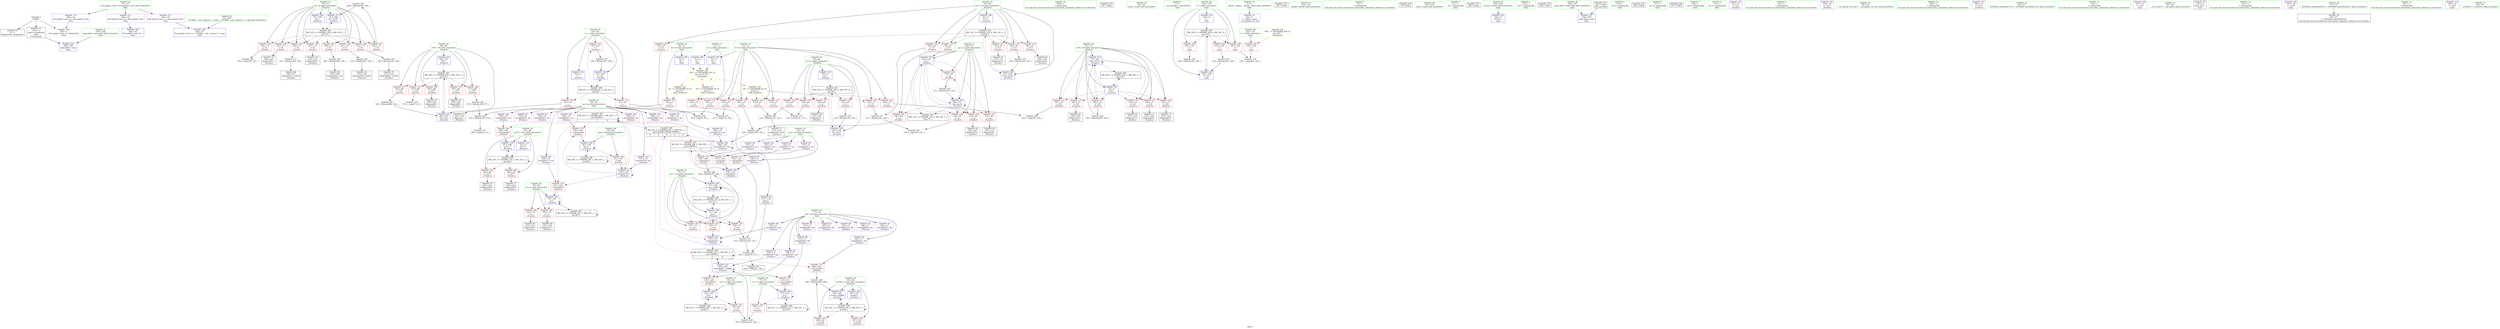 digraph "SVFG" {
	label="SVFG";

	Node0x5580ade95f30 [shape=record,color=grey,label="{NodeID: 0\nNullPtr}"];
	Node0x5580ade95f30 -> Node0x5580adebba70[style=solid];
	Node0x5580ade95f30 -> Node0x5580adebbb70[style=solid];
	Node0x5580ade95f30 -> Node0x5580adec3d60[style=solid];
	Node0x5580adeca7a0 [shape=record,color=grey,label="{NodeID: 263\n266 = Binary(265, 109, )\n}"];
	Node0x5580adeca7a0 -> Node0x5580adec6050[style=solid];
	Node0x5580adec3450 [shape=record,color=red,label="{NodeID: 180\n298\<--297\n\<--arrayidx90\n_Z5solvev\n}"];
	Node0x5580adec3450 -> Node0x5580adec6460[style=solid];
	Node0x5580adeba880 [shape=record,color=purple,label="{NodeID: 97\n216\<--19\narrayidx48\<--np\n_Z5solvev\n}"];
	Node0x5580adeb8a90 [shape=record,color=green,label="{NodeID: 14\n304\<--1\n\<--dummyObj\nCan only get source location for instruction, argument, global var or function.}"];
	Node0x5580adecbca0 [shape=record,color=grey,label="{NodeID: 277\n280 = cmp(279, 9, )\n}"];
	Node0x5580adebe100 [shape=record,color=blue,label="{NodeID: 194\n126\<--121\narrayidx9\<--\n_Z5solvev\n}"];
	Node0x5580adebe100 -> Node0x5580aded8bb0[style=dashed];
	Node0x5580adebb3e0 [shape=record,color=purple,label="{NodeID: 111\n362\<--33\nllvm.global_ctors_0\<--llvm.global_ctors\nGlob }"];
	Node0x5580adebb3e0 -> Node0x5580adec3b60[style=solid];
	Node0x5580adeb96e0 [shape=record,color=green,label="{NodeID: 28\n63\<--64\ni\<--i_field_insensitive\n_Z5solvev\n}"];
	Node0x5580adeb96e0 -> Node0x5580adec0600[style=solid];
	Node0x5580adeb96e0 -> Node0x5580adec06d0[style=solid];
	Node0x5580adeb96e0 -> Node0x5580adec07a0[style=solid];
	Node0x5580adeb96e0 -> Node0x5580adec3e60[style=solid];
	Node0x5580adeb96e0 -> Node0x5580adebdf60[style=solid];
	Node0x5580adef47a0 [shape=record,color=black,label="{NodeID: 374\n92 = PHI()\n}"];
	Node0x5580aded81b0 [shape=record,color=black,label="{NodeID: 291\nMR_40V_4 = PHI(MR_40V_5, MR_40V_2, )\npts\{200000 \}\n|{|<s5>8}}"];
	Node0x5580aded81b0 -> Node0x5580adec3110[style=dashed];
	Node0x5580aded81b0 -> Node0x5580adec32b0[style=dashed];
	Node0x5580aded81b0 -> Node0x5580adec3450[style=dashed];
	Node0x5580aded81b0 -> Node0x5580adebeed0[style=dashed];
	Node0x5580aded81b0 -> Node0x5580aded81b0[style=dashed];
	Node0x5580aded81b0:s5 -> Node0x5580aded9ab0[style=dashed,color=blue];
	Node0x5580adebec60 [shape=record,color=blue,label="{NodeID: 208\n81\<--230\nv2\<--\n_Z5solvev\n}"];
	Node0x5580adebec60 -> Node0x5580adec24e0[style=dashed];
	Node0x5580adebec60 -> Node0x5580adebec60[style=dashed];
	Node0x5580adebec60 -> Node0x5580aded72b0[style=dashed];
	Node0x5580adec07a0 [shape=record,color=red,label="{NodeID: 125\n107\<--63\n\<--i\n_Z5solvev\n}"];
	Node0x5580adec07a0 -> Node0x5580adec9ea0[style=solid];
	Node0x5580adeba240 [shape=record,color=green,label="{NodeID: 42\n93\<--94\nscanf\<--scanf_field_insensitive\n}"];
	Node0x5580adedcc10 [shape=record,color=black,label="{NodeID: 305\nMR_14V_2 = PHI(MR_14V_4, MR_14V_1, )\npts\{70 \}\n}"];
	Node0x5580adedcc10 -> Node0x5580adebe370[style=dashed];
	Node0x5580adec67a0 [shape=record,color=blue,label="{NodeID: 222\n328\<--323\nargv.addr\<--argv\nmain\n}"];
	Node0x5580adec1300 [shape=record,color=red,label="{NodeID: 139\n170\<--69\n\<--cp\n_Z5solvev\n}"];
	Node0x5580adec1300 -> Node0x5580adebfc20[style=solid];
	Node0x5580adebbee0 [shape=record,color=black,label="{NodeID: 56\n119\<--118\nidxprom6\<--\n_Z5solvev\n}"];
	Node0x5580adec1e60 [shape=record,color=red,label="{NodeID: 153\n205\<--75\n\<--i39\n_Z5solvev\n}"];
	Node0x5580adec1e60 -> Node0x5580adebc490[style=solid];
	Node0x5580adebca40 [shape=record,color=black,label="{NodeID: 70\n237\<--236\nidxprom60\<--sub59\n_Z5solvev\n}"];
	Node0x5580adec29c0 [shape=record,color=red,label="{NodeID: 167\n273\<--89\n\<--i78\n_Z5solvev\n}"];
	Node0x5580adec29c0 -> Node0x5580adecb820[style=solid];
	Node0x5580adebd5a0 [shape=record,color=purple,label="{NodeID: 84\n165\<--15\narrayidx24\<--val\n_Z5solvev\n}"];
	Node0x5580adebd5a0 -> Node0x5580adec2f70[style=solid];
	Node0x5580ade96450 [shape=record,color=green,label="{NodeID: 1\n7\<--1\n__dso_handle\<--dummyObj\nGlob }"];
	Node0x5580adeca920 [shape=record,color=grey,label="{NodeID: 264\n261 = Binary(260, 109, )\n}"];
	Node0x5580adeca920 -> Node0x5580adec5f80[style=solid];
	Node0x5580adec3520 [shape=record,color=red,label="{NodeID: 181\n342\<--330\n\<--t\nmain\n}"];
	Node0x5580adec3520 -> Node0x5580adecbb20[style=solid];
	Node0x5580adeba950 [shape=record,color=purple,label="{NodeID: 98\n220\<--19\narrayidx51\<--np\n_Z5solvev\n}"];
	Node0x5580adeba950 -> Node0x5580adec3110[style=solid];
	Node0x5580adeb8b20 [shape=record,color=green,label="{NodeID: 15\n4\<--6\n_ZStL8__ioinit\<--_ZStL8__ioinit_field_insensitive\nGlob }"];
	Node0x5580adeb8b20 -> Node0x5580adebd190[style=solid];
	Node0x5580adecbe20 [shape=record,color=grey,label="{NodeID: 278\n99 = cmp(97, 98, )\n}"];
	Node0x5580adebe1d0 [shape=record,color=blue,label="{NodeID: 195\n65\<--130\ni2\<--inc11\n_Z5solvev\n}"];
	Node0x5580adebe1d0 -> Node0x5580aded86b0[style=dashed];
	Node0x5580adebb4e0 [shape=record,color=purple,label="{NodeID: 112\n363\<--33\nllvm.global_ctors_1\<--llvm.global_ctors\nGlob }"];
	Node0x5580adebb4e0 -> Node0x5580adec3c60[style=solid];
	Node0x5580adeb97b0 [shape=record,color=green,label="{NodeID: 29\n65\<--66\ni2\<--i2_field_insensitive\n_Z5solvev\n}"];
	Node0x5580adeb97b0 -> Node0x5580adec0870[style=solid];
	Node0x5580adeb97b0 -> Node0x5580adec0940[style=solid];
	Node0x5580adeb97b0 -> Node0x5580adec0a10[style=solid];
	Node0x5580adeb97b0 -> Node0x5580adec0ae0[style=solid];
	Node0x5580adeb97b0 -> Node0x5580adebe030[style=solid];
	Node0x5580adeb97b0 -> Node0x5580adebe1d0[style=solid];
	Node0x5580adef48a0 [shape=record,color=black,label="{NodeID: 375\n105 = PHI()\n}"];
	Node0x5580aded86b0 [shape=record,color=black,label="{NodeID: 292\nMR_10V_3 = PHI(MR_10V_4, MR_10V_2, )\npts\{66 \}\n}"];
	Node0x5580aded86b0 -> Node0x5580adec0870[style=dashed];
	Node0x5580aded86b0 -> Node0x5580adec0940[style=dashed];
	Node0x5580aded86b0 -> Node0x5580adec0a10[style=dashed];
	Node0x5580aded86b0 -> Node0x5580adec0ae0[style=dashed];
	Node0x5580aded86b0 -> Node0x5580adebe1d0[style=dashed];
	Node0x5580adebed30 [shape=record,color=blue,label="{NodeID: 209\n83\<--239\nkon\<--\n_Z5solvev\n}"];
	Node0x5580adebed30 -> Node0x5580adec25b0[style=dashed];
	Node0x5580adebed30 -> Node0x5580adebed30[style=dashed];
	Node0x5580adebed30 -> Node0x5580aded77b0[style=dashed];
	Node0x5580adec0870 [shape=record,color=red,label="{NodeID: 126\n114\<--65\n\<--i2\n_Z5solvev\n}"];
	Node0x5580adec0870 -> Node0x5580adecbfa0[style=solid];
	Node0x5580adeba340 [shape=record,color=green,label="{NodeID: 43\n310\<--311\nprintf\<--printf_field_insensitive\n}"];
	Node0x5580adedd110 [shape=record,color=black,label="{NodeID: 306\nMR_16V_2 = PHI(MR_16V_4, MR_16V_1, )\npts\{72 \}\n}"];
	Node0x5580adedd110 -> Node0x5580adebe440[style=dashed];
	Node0x5580adec6870 [shape=record,color=blue,label="{NodeID: 223\n332\<--9\ni\<--\nmain\n}"];
	Node0x5580adec6870 -> Node0x5580adeda010[style=dashed];
	Node0x5580adec13d0 [shape=record,color=red,label="{NodeID: 140\n180\<--69\n\<--cp\n_Z5solvev\n}"];
	Node0x5580adec13d0 -> Node0x5580adeca320[style=solid];
	Node0x5580adebbfb0 [shape=record,color=black,label="{NodeID: 57\n125\<--124\nidxprom8\<--add\n_Z5solvev\n}"];
	Node0x5580adec1f30 [shape=record,color=red,label="{NodeID: 154\n214\<--75\n\<--i39\n_Z5solvev\n}"];
	Node0x5580adec1f30 -> Node0x5580adebc630[style=solid];
	Node0x5580adebcb10 [shape=record,color=black,label="{NodeID: 71\n245\<--244\nidxprom63\<--\n_Z5solvev\n}"];
	Node0x5580adebf500 [shape=record,color=black,label="{NodeID: 251\n160 = PHI(161, 158, )\n}"];
	Node0x5580adec2a90 [shape=record,color=red,label="{NodeID: 168\n277\<--89\n\<--i78\n_Z5solvev\n}"];
	Node0x5580adec2a90 -> Node0x5580adeca1a0[style=solid];
	Node0x5580adebd670 [shape=record,color=purple,label="{NodeID: 85\n177\<--17\narrayidx28\<--dp\n_Z5solvev\n}"];
	Node0x5580ade964e0 [shape=record,color=green,label="{NodeID: 2\n9\<--1\n\<--dummyObj\nCan only get source location for instruction, argument, global var or function.}"];
	Node0x5580adecaaa0 [shape=record,color=grey,label="{NodeID: 265\n209 = Binary(208, 109, )\n}"];
	Node0x5580adecaaa0 -> Node0x5580adebc560[style=solid];
	Node0x5580adec35f0 [shape=record,color=red,label="{NodeID: 182\n341\<--332\n\<--i\nmain\n}"];
	Node0x5580adec35f0 -> Node0x5580adecbb20[style=solid];
	Node0x5580adebaa20 [shape=record,color=purple,label="{NodeID: 99\n234\<--19\narrayidx58\<--np\n_Z5solvev\n}"];
	Node0x5580adeb8bb0 [shape=record,color=green,label="{NodeID: 16\n8\<--10\nR\<--R_field_insensitive\nGlob }"];
	Node0x5580adeb8bb0 -> Node0x5580adebb6e0[style=solid];
	Node0x5580adeb8bb0 -> Node0x5580adec3860[style=solid];
	Node0x5580adecbfa0 [shape=record,color=grey,label="{NodeID: 279\n116 = cmp(114, 115, )\n}"];
	Node0x5580adebe2a0 [shape=record,color=blue,label="{NodeID: 196\n67\<--9\ni13\<--\n_Z5solvev\n}"];
	Node0x5580adebe2a0 -> Node0x5580adedc710[style=dashed];
	Node0x5580adebb5e0 [shape=record,color=purple,label="{NodeID: 113\n364\<--33\nllvm.global_ctors_2\<--llvm.global_ctors\nGlob }"];
	Node0x5580adebb5e0 -> Node0x5580adec3d60[style=solid];
	Node0x5580adeb9880 [shape=record,color=green,label="{NodeID: 30\n67\<--68\ni13\<--i13_field_insensitive\n_Z5solvev\n}"];
	Node0x5580adeb9880 -> Node0x5580adec0bb0[style=solid];
	Node0x5580adeb9880 -> Node0x5580adec0c80[style=solid];
	Node0x5580adeb9880 -> Node0x5580adec0d50[style=solid];
	Node0x5580adeb9880 -> Node0x5580adec0e20[style=solid];
	Node0x5580adeb9880 -> Node0x5580adec0ef0[style=solid];
	Node0x5580adeb9880 -> Node0x5580adec0fc0[style=solid];
	Node0x5580adeb9880 -> Node0x5580adebe2a0[style=solid];
	Node0x5580adeb9880 -> Node0x5580adebe850[style=solid];
	Node0x5580adef49a0 [shape=record,color=black,label="{NodeID: 376\n45 = PHI()\n}"];
	Node0x5580aded8bb0 [shape=record,color=black,label="{NodeID: 293\nMR_36V_2 = PHI(MR_36V_3, MR_36V_1, )\npts\{160000 \}\n|{|<s4>8}}"];
	Node0x5580aded8bb0 -> Node0x5580adec2dd0[style=dashed];
	Node0x5580aded8bb0 -> Node0x5580adec2ea0[style=dashed];
	Node0x5580aded8bb0 -> Node0x5580adec2f70[style=dashed];
	Node0x5580aded8bb0 -> Node0x5580adebe100[style=dashed];
	Node0x5580aded8bb0:s4 -> Node0x5580aded9ab0[style=dashed,color=blue];
	Node0x5580adebee00 [shape=record,color=blue,label="{NodeID: 210\n249\<--243\narrayidx66\<--add62\n_Z5solvev\n}"];
	Node0x5580adebee00 -> Node0x5580adec3040[style=dashed];
	Node0x5580adebee00 -> Node0x5580adec31e0[style=dashed];
	Node0x5580adebee00 -> Node0x5580adebee00[style=dashed];
	Node0x5580adebee00 -> Node0x5580aded7cb0[style=dashed];
	Node0x5580adec0940 [shape=record,color=red,label="{NodeID: 127\n118\<--65\n\<--i2\n_Z5solvev\n}"];
	Node0x5580adec0940 -> Node0x5580adebbee0[style=solid];
	Node0x5580adeba440 [shape=record,color=green,label="{NodeID: 44\n319\<--320\nmain\<--main_field_insensitive\n}"];
	Node0x5580adec6940 [shape=record,color=blue,label="{NodeID: 224\n332\<--354\ni\<--inc\nmain\n}"];
	Node0x5580adec6940 -> Node0x5580adeda010[style=dashed];
	Node0x5580adec14a0 [shape=record,color=red,label="{NodeID: 141\n150\<--71\n\<--cur\n_Z5solvev\n}"];
	Node0x5580adec14a0 -> Node0x5580adecb3a0[style=solid];
	Node0x5580adebc080 [shape=record,color=black,label="{NodeID: 58\n152\<--151\nidxprom19\<--\n_Z5solvev\n}"];
	Node0x5580adec2000 [shape=record,color=red,label="{NodeID: 155\n244\<--75\n\<--i39\n_Z5solvev\n}"];
	Node0x5580adec2000 -> Node0x5580adebcb10[style=solid];
	Node0x5580adebcbe0 [shape=record,color=black,label="{NodeID: 72\n248\<--247\nidxprom65\<--\n_Z5solvev\n}"];
	Node0x5580adebfaa0 [shape=record,color=grey,label="{NodeID: 252\n354 = Binary(353, 109, )\n}"];
	Node0x5580adebfaa0 -> Node0x5580adec6940[style=solid];
	Node0x5580adec2b60 [shape=record,color=red,label="{NodeID: 169\n285\<--89\n\<--i78\n_Z5solvev\n}"];
	Node0x5580adec2b60 -> Node0x5580adebcf20[style=solid];
	Node0x5580adebd740 [shape=record,color=purple,label="{NodeID: 86\n178\<--17\narrayidx29\<--dp\n_Z5solvev\n}"];
	Node0x5580adebd740 -> Node0x5580adebe6b0[style=solid];
	Node0x5580ade9a6b0 [shape=record,color=green,label="{NodeID: 3\n21\<--1\n.str\<--dummyObj\nGlob }"];
	Node0x5580adecac20 [shape=record,color=grey,label="{NodeID: 266\n168 = Binary(167, 166, )\n}"];
	Node0x5580adecac20 -> Node0x5580adebe510[style=solid];
	Node0x5580adec36c0 [shape=record,color=red,label="{NodeID: 183\n345\<--332\n\<--i\nmain\n}"];
	Node0x5580adec36c0 -> Node0x5580adec9d20[style=solid];
	Node0x5580adebaaf0 [shape=record,color=purple,label="{NodeID: 100\n238\<--19\narrayidx61\<--np\n_Z5solvev\n}"];
	Node0x5580adebaaf0 -> Node0x5580adec32b0[style=solid];
	Node0x5580adeb8c40 [shape=record,color=green,label="{NodeID: 17\n11\<--12\nk\<--k_field_insensitive\nGlob }"];
	Node0x5580adeb8c40 -> Node0x5580adebff80[style=solid];
	Node0x5580adeb8c40 -> Node0x5580adec3960[style=solid];
	Node0x5580adecc120 [shape=record,color=grey,label="{NodeID: 280\n203 = cmp(201, 202, )\n}"];
	Node0x5580adebe370 [shape=record,color=blue,label="{NodeID: 197\n69\<--139\ncp\<--\n_Z5solvev\n}"];
	Node0x5580adebe370 -> Node0x5580adec1090[style=dashed];
	Node0x5580adebe370 -> Node0x5580adec1160[style=dashed];
	Node0x5580adebe370 -> Node0x5580adec1230[style=dashed];
	Node0x5580adebe370 -> Node0x5580adec1300[style=dashed];
	Node0x5580adebe370 -> Node0x5580adec13d0[style=dashed];
	Node0x5580adebe370 -> Node0x5580adebe5e0[style=dashed];
	Node0x5580adebe370 -> Node0x5580adedcc10[style=dashed];
	Node0x5580adebb6e0 [shape=record,color=red,label="{NodeID: 114\n276\<--8\n\<--R\n_Z5solvev\n}"];
	Node0x5580adebb6e0 -> Node0x5580adeca020[style=solid];
	Node0x5580adeb9950 [shape=record,color=green,label="{NodeID: 31\n69\<--70\ncp\<--cp_field_insensitive\n_Z5solvev\n}"];
	Node0x5580adeb9950 -> Node0x5580adec1090[style=solid];
	Node0x5580adeb9950 -> Node0x5580adec1160[style=solid];
	Node0x5580adeb9950 -> Node0x5580adec1230[style=solid];
	Node0x5580adeb9950 -> Node0x5580adec1300[style=solid];
	Node0x5580adeb9950 -> Node0x5580adec13d0[style=solid];
	Node0x5580adeb9950 -> Node0x5580adebe370[style=solid];
	Node0x5580adeb9950 -> Node0x5580adebe5e0[style=solid];
	Node0x5580adef4aa0 [shape=record,color=black,label="{NodeID: 377\n309 = PHI()\n}"];
	Node0x5580adebeed0 [shape=record,color=blue,label="{NodeID: 211\n257\<--251\narrayidx70\<--\n_Z5solvev\n}"];
	Node0x5580adebeed0 -> Node0x5580adec3110[style=dashed];
	Node0x5580adebeed0 -> Node0x5580adec32b0[style=dashed];
	Node0x5580adebeed0 -> Node0x5580adebeed0[style=dashed];
	Node0x5580adebeed0 -> Node0x5580aded81b0[style=dashed];
	Node0x5580adec0a10 [shape=record,color=red,label="{NodeID: 128\n123\<--65\n\<--i2\n_Z5solvev\n}"];
	Node0x5580adec0a10 -> Node0x5580adeca4a0[style=solid];
	Node0x5580adeba540 [shape=record,color=green,label="{NodeID: 45\n324\<--325\nretval\<--retval_field_insensitive\nmain\n}"];
	Node0x5580adeba540 -> Node0x5580adec6600[style=solid];
	Node0x5580adec1570 [shape=record,color=red,label="{NodeID: 142\n167\<--71\n\<--cur\n_Z5solvev\n}"];
	Node0x5580adec1570 -> Node0x5580adecac20[style=solid];
	Node0x5580adebc150 [shape=record,color=black,label="{NodeID: 59\n157\<--156\nconv\<--\n_Z5solvev\n}"];
	Node0x5580adebc150 -> Node0x5580adecc420[style=solid];
	Node0x5580adec20d0 [shape=record,color=red,label="{NodeID: 156\n252\<--75\n\<--i39\n_Z5solvev\n}"];
	Node0x5580adec20d0 -> Node0x5580adebccb0[style=solid];
	Node0x5580adebccb0 [shape=record,color=black,label="{NodeID: 73\n253\<--252\nidxprom67\<--\n_Z5solvev\n}"];
	Node0x5580adee1ed0 [shape=record,color=yellow,style=double,label="{NodeID: 336\n48V_1 = ENCHI(MR_48V_0)\npts\{331 \}\nFun[main]}"];
	Node0x5580adee1ed0 -> Node0x5580adec3520[style=dashed];
	Node0x5580adebfc20 [shape=record,color=grey,label="{NodeID: 253\n171 = Binary(170, 109, )\n}"];
	Node0x5580adebfc20 -> Node0x5580adebe5e0[style=solid];
	Node0x5580adec2c30 [shape=record,color=red,label="{NodeID: 170\n295\<--89\n\<--i78\n_Z5solvev\n}"];
	Node0x5580adec2c30 -> Node0x5580adebd0c0[style=solid];
	Node0x5580adebd810 [shape=record,color=purple,label="{NodeID: 87\n207\<--17\narrayidx44\<--dp\n_Z5solvev\n}"];
	Node0x5580ade9a740 [shape=record,color=green,label="{NodeID: 4\n23\<--1\n.str.1\<--dummyObj\nGlob }"];
	Node0x5580adecada0 [shape=record,color=grey,label="{NodeID: 267\n236 = Binary(235, 109, )\n}"];
	Node0x5580adecada0 -> Node0x5580adebca40[style=solid];
	Node0x5580adec3790 [shape=record,color=red,label="{NodeID: 184\n353\<--332\n\<--i\nmain\n}"];
	Node0x5580adec3790 -> Node0x5580adebfaa0[style=solid];
	Node0x5580adebabc0 [shape=record,color=purple,label="{NodeID: 101\n254\<--19\narrayidx68\<--np\n_Z5solvev\n}"];
	Node0x5580adeb8d10 [shape=record,color=green,label="{NodeID: 18\n13\<--14\nN\<--N_field_insensitive\nGlob }"];
	Node0x5580adeb8d10 -> Node0x5580adec0050[style=solid];
	Node0x5580adeb8d10 -> Node0x5580adec0120[style=solid];
	Node0x5580adeb8d10 -> Node0x5580adec01f0[style=solid];
	Node0x5580adeb8d10 -> Node0x5580adec02c0[style=solid];
	Node0x5580adeb8d10 -> Node0x5580adec0390[style=solid];
	Node0x5580adeb8d10 -> Node0x5580adec0460[style=solid];
	Node0x5580adeb8d10 -> Node0x5580adec0530[style=solid];
	Node0x5580adeb8d10 -> Node0x5580adec3a60[style=solid];
	Node0x5580adecc2a0 [shape=record,color=grey,label="{NodeID: 281\n148 = cmp(144, 147, )\n}"];
	Node0x5580adebe440 [shape=record,color=blue,label="{NodeID: 198\n71\<--142\ncur\<--\n_Z5solvev\n}"];
	Node0x5580adebe440 -> Node0x5580adec14a0[style=dashed];
	Node0x5580adebe440 -> Node0x5580adec1570[style=dashed];
	Node0x5580adebe440 -> Node0x5580adec1640[style=dashed];
	Node0x5580adebe440 -> Node0x5580adebe510[style=dashed];
	Node0x5580adebe440 -> Node0x5580adedd110[style=dashed];
	Node0x5580adebff80 [shape=record,color=red,label="{NodeID: 115\n156\<--11\n\<--k\n_Z5solvev\n}"];
	Node0x5580adebff80 -> Node0x5580adebc150[style=solid];
	Node0x5580adeb9a20 [shape=record,color=green,label="{NodeID: 32\n71\<--72\ncur\<--cur_field_insensitive\n_Z5solvev\n}"];
	Node0x5580adeb9a20 -> Node0x5580adec14a0[style=solid];
	Node0x5580adeb9a20 -> Node0x5580adec1570[style=solid];
	Node0x5580adeb9a20 -> Node0x5580adec1640[style=solid];
	Node0x5580adeb9a20 -> Node0x5580adebe440[style=solid];
	Node0x5580adeb9a20 -> Node0x5580adebe510[style=solid];
	Node0x5580adef4ba0 [shape=record,color=black,label="{NodeID: 378\n338 = PHI()\n}"];
	Node0x5580adec5f80 [shape=record,color=blue,label="{NodeID: 212\n75\<--261\ni39\<--inc72\n_Z5solvev\n}"];
	Node0x5580adec5f80 -> Node0x5580adec1d90[style=dashed];
	Node0x5580adec5f80 -> Node0x5580adec1e60[style=dashed];
	Node0x5580adec5f80 -> Node0x5580adec1f30[style=dashed];
	Node0x5580adec5f80 -> Node0x5580adec2000[style=dashed];
	Node0x5580adec5f80 -> Node0x5580adec20d0[style=dashed];
	Node0x5580adec5f80 -> Node0x5580adec21a0[style=dashed];
	Node0x5580adec5f80 -> Node0x5580adec5f80[style=dashed];
	Node0x5580adec5f80 -> Node0x5580aded63b0[style=dashed];
	Node0x5580adec0ae0 [shape=record,color=red,label="{NodeID: 129\n129\<--65\n\<--i2\n_Z5solvev\n}"];
	Node0x5580adec0ae0 -> Node0x5580adec9be0[style=solid];
	Node0x5580adeba610 [shape=record,color=green,label="{NodeID: 46\n326\<--327\nargc.addr\<--argc.addr_field_insensitive\nmain\n}"];
	Node0x5580adeba610 -> Node0x5580adec66d0[style=solid];
	Node0x5580adec1640 [shape=record,color=red,label="{NodeID: 143\n174\<--71\n\<--cur\n_Z5solvev\n}"];
	Node0x5580adec1640 -> Node0x5580adebe6b0[style=solid];
	Node0x5580adebc220 [shape=record,color=black,label="{NodeID: 60\n164\<--163\nidxprom23\<--\n_Z5solvev\n}"];
	Node0x5580adec21a0 [shape=record,color=red,label="{NodeID: 157\n260\<--75\n\<--i39\n_Z5solvev\n}"];
	Node0x5580adec21a0 -> Node0x5580adeca920[style=solid];
	Node0x5580adebcd80 [shape=record,color=black,label="{NodeID: 74\n256\<--255\nidxprom69\<--\n_Z5solvev\n}"];
	Node0x5580adebfda0 [shape=record,color=grey,label="{NodeID: 254\n218 = Binary(217, 109, )\n}"];
	Node0x5580adebfda0 -> Node0x5580adebc700[style=solid];
	Node0x5580adec2d00 [shape=record,color=red,label="{NodeID: 171\n302\<--89\n\<--i78\n_Z5solvev\n}"];
	Node0x5580adec2d00 -> Node0x5580adeca620[style=solid];
	Node0x5580adebd8e0 [shape=record,color=purple,label="{NodeID: 88\n211\<--17\narrayidx46\<--dp\n_Z5solvev\n}"];
	Node0x5580adebd8e0 -> Node0x5580adec3040[style=solid];
	Node0x5580ade9a7d0 [shape=record,color=green,label="{NodeID: 5\n25\<--1\n.str.2\<--dummyObj\nGlob }"];
	Node0x5580adecaf20 [shape=record,color=grey,label="{NodeID: 268\n290 = Binary(289, 288, )\n}"];
	Node0x5580adecaf20 -> Node0x5580adec6390[style=solid];
	Node0x5580adec3860 [shape=record,color=blue,label="{NodeID: 185\n8\<--9\nR\<--\nGlob }"];
	Node0x5580adec3860 -> Node0x5580adee20c0[style=dashed];
	Node0x5580adebac90 [shape=record,color=purple,label="{NodeID: 102\n257\<--19\narrayidx70\<--np\n_Z5solvev\n}"];
	Node0x5580adebac90 -> Node0x5580adebeed0[style=solid];
	Node0x5580adeb8de0 [shape=record,color=green,label="{NodeID: 19\n15\<--16\nval\<--val_field_insensitive\nGlob }"];
	Node0x5580adeb8de0 -> Node0x5580adebd260[style=solid];
	Node0x5580adeb8de0 -> Node0x5580adebd330[style=solid];
	Node0x5580adeb8de0 -> Node0x5580adebd400[style=solid];
	Node0x5580adeb8de0 -> Node0x5580adebd4d0[style=solid];
	Node0x5580adeb8de0 -> Node0x5580adebd5a0[style=solid];
	Node0x5580adecc420 [shape=record,color=grey,label="{NodeID: 282\n158 = cmp(155, 157, )\n}"];
	Node0x5580adecc420 -> Node0x5580adebf500[style=solid];
	Node0x5580adebe510 [shape=record,color=blue,label="{NodeID: 199\n71\<--168\ncur\<--add25\n_Z5solvev\n}"];
	Node0x5580adebe510 -> Node0x5580adec14a0[style=dashed];
	Node0x5580adebe510 -> Node0x5580adec1570[style=dashed];
	Node0x5580adebe510 -> Node0x5580adec1640[style=dashed];
	Node0x5580adebe510 -> Node0x5580adebe510[style=dashed];
	Node0x5580adebe510 -> Node0x5580adedd110[style=dashed];
	Node0x5580adec0050 [shape=record,color=red,label="{NodeID: 116\n98\<--13\n\<--N\n_Z5solvev\n}"];
	Node0x5580adec0050 -> Node0x5580adecbe20[style=solid];
	Node0x5580adeb9af0 [shape=record,color=green,label="{NodeID: 33\n73\<--74\ndi\<--di_field_insensitive\n_Z5solvev\n}"];
	Node0x5580adeb9af0 -> Node0x5580adec1710[style=solid];
	Node0x5580adeb9af0 -> Node0x5580adec17e0[style=solid];
	Node0x5580adeb9af0 -> Node0x5580adec18b0[style=solid];
	Node0x5580adeb9af0 -> Node0x5580adec1980[style=solid];
	Node0x5580adeb9af0 -> Node0x5580adec1a50[style=solid];
	Node0x5580adeb9af0 -> Node0x5580adec1b20[style=solid];
	Node0x5580adeb9af0 -> Node0x5580adec1bf0[style=solid];
	Node0x5580adeb9af0 -> Node0x5580adec1cc0[style=solid];
	Node0x5580adeb9af0 -> Node0x5580adebe920[style=solid];
	Node0x5580adeb9af0 -> Node0x5580adec6050[style=solid];
	Node0x5580adef4ca0 [shape=record,color=black,label="{NodeID: 379\n348 = PHI()\n}"];
	Node0x5580aded9ab0 [shape=record,color=black,label="{NodeID: 296\nMR_54V_2 = PHI(MR_54V_3, MR_54V_1, )\npts\{160000 180000 200000 \}\n|{<s0>8|<s1>8|<s2>8|<s3>8|<s4>8}}"];
	Node0x5580aded9ab0:s0 -> Node0x5580adebe6b0[style=dashed,color=red];
	Node0x5580aded9ab0:s1 -> Node0x5580adebe780[style=dashed,color=red];
	Node0x5580aded9ab0:s2 -> Node0x5580aded7cb0[style=dashed,color=red];
	Node0x5580aded9ab0:s3 -> Node0x5580aded81b0[style=dashed,color=red];
	Node0x5580aded9ab0:s4 -> Node0x5580aded8bb0[style=dashed,color=red];
	Node0x5580adec6050 [shape=record,color=blue,label="{NodeID: 213\n73\<--266\ndi\<--inc75\n_Z5solvev\n}"];
	Node0x5580adec6050 -> Node0x5580aded5eb0[style=dashed];
	Node0x5580adec0bb0 [shape=record,color=red,label="{NodeID: 130\n135\<--67\n\<--i13\n_Z5solvev\n}"];
	Node0x5580adec0bb0 -> Node0x5580adecb9a0[style=solid];
	Node0x5580adeba6e0 [shape=record,color=green,label="{NodeID: 47\n328\<--329\nargv.addr\<--argv.addr_field_insensitive\nmain\n}"];
	Node0x5580adeba6e0 -> Node0x5580adec67a0[style=solid];
	Node0x5580adec1710 [shape=record,color=red,label="{NodeID: 144\n195\<--73\n\<--di\n_Z5solvev\n}"];
	Node0x5580adec1710 -> Node0x5580adecc5a0[style=solid];
	Node0x5580adebc2f0 [shape=record,color=black,label="{NodeID: 61\n176\<--175\nidxprom27\<--\n_Z5solvev\n}"];
	Node0x5580adec2270 [shape=record,color=red,label="{NodeID: 158\n241\<--77\n\<--v1\n_Z5solvev\n}"];
	Node0x5580adec2270 -> Node0x5580adecb0a0[style=solid];
	Node0x5580adebce50 [shape=record,color=black,label="{NodeID: 75\n283\<--282\nidxprom82\<--\n_Z5solvev\n}"];
	Node0x5580adee20c0 [shape=record,color=yellow,style=double,label="{NodeID: 338\n52V_1 = ENCHI(MR_52V_0)\npts\{10 12 14 \}\nFun[main]|{<s0>8|<s1>8|<s2>8}}"];
	Node0x5580adee20c0:s0 -> Node0x5580adee0310[style=dashed,color=red];
	Node0x5580adee20c0:s1 -> Node0x5580adee0e30[style=dashed,color=red];
	Node0x5580adee20c0:s2 -> Node0x5580adee0f10[style=dashed,color=red];
	Node0x5580adec9be0 [shape=record,color=grey,label="{NodeID: 255\n130 = Binary(129, 109, )\n}"];
	Node0x5580adec9be0 -> Node0x5580adebe1d0[style=solid];
	Node0x5580adec2dd0 [shape=record,color=red,label="{NodeID: 172\n121\<--120\n\<--arrayidx7\n_Z5solvev\n}"];
	Node0x5580adec2dd0 -> Node0x5580adebe100[style=solid];
	Node0x5580adebd9b0 [shape=record,color=purple,label="{NodeID: 89\n225\<--17\narrayidx53\<--dp\n_Z5solvev\n}"];
	Node0x5580ade99940 [shape=record,color=green,label="{NodeID: 6\n27\<--1\n.str.3\<--dummyObj\nGlob }"];
	Node0x5580adecb0a0 [shape=record,color=grey,label="{NodeID: 269\n243 = Binary(241, 242, )\n}"];
	Node0x5580adecb0a0 -> Node0x5580adebee00[style=solid];
	Node0x5580adec3960 [shape=record,color=blue,label="{NodeID: 186\n11\<--9\nk\<--\nGlob }"];
	Node0x5580adec3960 -> Node0x5580adee20c0[style=dashed];
	Node0x5580adebad60 [shape=record,color=purple,label="{NodeID: 103\n294\<--19\narrayidx88\<--np\n_Z5solvev\n}"];
	Node0x5580adeb8ee0 [shape=record,color=green,label="{NodeID: 20\n17\<--18\ndp\<--dp_field_insensitive\nGlob }"];
	Node0x5580adeb8ee0 -> Node0x5580adebd670[style=solid];
	Node0x5580adeb8ee0 -> Node0x5580adebd740[style=solid];
	Node0x5580adeb8ee0 -> Node0x5580adebd810[style=solid];
	Node0x5580adeb8ee0 -> Node0x5580adebd8e0[style=solid];
	Node0x5580adeb8ee0 -> Node0x5580adebd9b0[style=solid];
	Node0x5580adeb8ee0 -> Node0x5580adebda80[style=solid];
	Node0x5580adeb8ee0 -> Node0x5580adebdb50[style=solid];
	Node0x5580adeb8ee0 -> Node0x5580adebdc20[style=solid];
	Node0x5580adeb8ee0 -> Node0x5580adebdcf0[style=solid];
	Node0x5580adeb8ee0 -> Node0x5580adebddc0[style=solid];
	Node0x5580adecc5a0 [shape=record,color=grey,label="{NodeID: 283\n196 = cmp(195, 197, )\n}"];
	Node0x5580adebe5e0 [shape=record,color=blue,label="{NodeID: 200\n69\<--171\ncp\<--inc26\n_Z5solvev\n}"];
	Node0x5580adebe5e0 -> Node0x5580adec1090[style=dashed];
	Node0x5580adebe5e0 -> Node0x5580adec1160[style=dashed];
	Node0x5580adebe5e0 -> Node0x5580adec1230[style=dashed];
	Node0x5580adebe5e0 -> Node0x5580adec1300[style=dashed];
	Node0x5580adebe5e0 -> Node0x5580adec13d0[style=dashed];
	Node0x5580adebe5e0 -> Node0x5580adebe5e0[style=dashed];
	Node0x5580adebe5e0 -> Node0x5580adedcc10[style=dashed];
	Node0x5580adec0120 [shape=record,color=red,label="{NodeID: 117\n115\<--13\n\<--N\n_Z5solvev\n}"];
	Node0x5580adec0120 -> Node0x5580adecbfa0[style=solid];
	Node0x5580adeb9bc0 [shape=record,color=green,label="{NodeID: 34\n75\<--76\ni39\<--i39_field_insensitive\n_Z5solvev\n}"];
	Node0x5580adeb9bc0 -> Node0x5580adec1d90[style=solid];
	Node0x5580adeb9bc0 -> Node0x5580adec1e60[style=solid];
	Node0x5580adeb9bc0 -> Node0x5580adec1f30[style=solid];
	Node0x5580adeb9bc0 -> Node0x5580adec2000[style=solid];
	Node0x5580adeb9bc0 -> Node0x5580adec20d0[style=solid];
	Node0x5580adeb9bc0 -> Node0x5580adec21a0[style=solid];
	Node0x5580adeb9bc0 -> Node0x5580adebe9f0[style=solid];
	Node0x5580adeb9bc0 -> Node0x5580adec5f80[style=solid];
	Node0x5580adef4da0 [shape=record,color=black,label="{NodeID: 380\n351 = PHI()\n}"];
	Node0x5580adeda010 [shape=record,color=black,label="{NodeID: 297\nMR_50V_3 = PHI(MR_50V_4, MR_50V_2, )\npts\{333 \}\n}"];
	Node0x5580adeda010 -> Node0x5580adec35f0[style=dashed];
	Node0x5580adeda010 -> Node0x5580adec36c0[style=dashed];
	Node0x5580adeda010 -> Node0x5580adec3790[style=dashed];
	Node0x5580adeda010 -> Node0x5580adec6940[style=dashed];
	Node0x5580adec6120 [shape=record,color=blue,label="{NodeID: 214\n85\<--142\nresult\<--\n_Z5solvev\n}"];
	Node0x5580adec6120 -> Node0x5580adedae10[style=dashed];
	Node0x5580adec0c80 [shape=record,color=red,label="{NodeID: 131\n139\<--67\n\<--i13\n_Z5solvev\n}"];
	Node0x5580adec0c80 -> Node0x5580adebe370[style=solid];
	Node0x5580adebb7d0 [shape=record,color=green,label="{NodeID: 48\n330\<--331\nt\<--t_field_insensitive\nmain\n}"];
	Node0x5580adebb7d0 -> Node0x5580adec3520[style=solid];
	Node0x5580adec17e0 [shape=record,color=red,label="{NodeID: 145\n208\<--73\n\<--di\n_Z5solvev\n}"];
	Node0x5580adec17e0 -> Node0x5580adecaaa0[style=solid];
	Node0x5580adebc3c0 [shape=record,color=black,label="{NodeID: 62\n184\<--183\nidxprom30\<--\n_Z5solvev\n}"];
	Node0x5580adec2340 [shape=record,color=red,label="{NodeID: 159\n223\<--79\n\<--sr\n_Z5solvev\n}"];
	Node0x5580adec2340 -> Node0x5580adebc7d0[style=solid];
	Node0x5580adebcf20 [shape=record,color=black,label="{NodeID: 76\n286\<--285\nidxprom84\<--\n_Z5solvev\n}"];
	Node0x5580adec9d20 [shape=record,color=grey,label="{NodeID: 256\n346 = Binary(345, 109, )\n}"];
	Node0x5580adec2ea0 [shape=record,color=red,label="{NodeID: 173\n154\<--153\n\<--arrayidx20\n_Z5solvev\n}"];
	Node0x5580adec2ea0 -> Node0x5580adecb3a0[style=solid];
	Node0x5580adebda80 [shape=record,color=purple,label="{NodeID: 90\n229\<--17\narrayidx56\<--dp\n_Z5solvev\n}"];
	Node0x5580adebda80 -> Node0x5580adec31e0[style=solid];
	Node0x5580ade999d0 [shape=record,color=green,label="{NodeID: 7\n29\<--1\n.str.4\<--dummyObj\nGlob }"];
	Node0x5580adecb220 [shape=record,color=grey,label="{NodeID: 270\n190 = Binary(189, 109, )\n}"];
	Node0x5580adecb220 -> Node0x5580adebe850[style=solid];
	Node0x5580adec3a60 [shape=record,color=blue,label="{NodeID: 187\n13\<--9\nN\<--\nGlob }"];
	Node0x5580adec3a60 -> Node0x5580adee20c0[style=dashed];
	Node0x5580adebae30 [shape=record,color=purple,label="{NodeID: 104\n297\<--19\narrayidx90\<--np\n_Z5solvev\n}"];
	Node0x5580adebae30 -> Node0x5580adec3450[style=solid];
	Node0x5580adeb8fe0 [shape=record,color=green,label="{NodeID: 21\n19\<--20\nnp\<--np_field_insensitive\nGlob }"];
	Node0x5580adeb8fe0 -> Node0x5580adebde90[style=solid];
	Node0x5580adeb8fe0 -> Node0x5580adeba7b0[style=solid];
	Node0x5580adeb8fe0 -> Node0x5580adeba880[style=solid];
	Node0x5580adeb8fe0 -> Node0x5580adeba950[style=solid];
	Node0x5580adeb8fe0 -> Node0x5580adebaa20[style=solid];
	Node0x5580adeb8fe0 -> Node0x5580adebaaf0[style=solid];
	Node0x5580adeb8fe0 -> Node0x5580adebabc0[style=solid];
	Node0x5580adeb8fe0 -> Node0x5580adebac90[style=solid];
	Node0x5580adeb8fe0 -> Node0x5580adebad60[style=solid];
	Node0x5580adeb8fe0 -> Node0x5580adebae30[style=solid];
	Node0x5580aded5eb0 [shape=record,color=black,label="{NodeID: 284\nMR_18V_3 = PHI(MR_18V_4, MR_18V_2, )\npts\{74 \}\n}"];
	Node0x5580aded5eb0 -> Node0x5580adec1710[style=dashed];
	Node0x5580aded5eb0 -> Node0x5580adec17e0[style=dashed];
	Node0x5580aded5eb0 -> Node0x5580adec18b0[style=dashed];
	Node0x5580aded5eb0 -> Node0x5580adec1980[style=dashed];
	Node0x5580aded5eb0 -> Node0x5580adec1a50[style=dashed];
	Node0x5580aded5eb0 -> Node0x5580adec1b20[style=dashed];
	Node0x5580aded5eb0 -> Node0x5580adec1bf0[style=dashed];
	Node0x5580aded5eb0 -> Node0x5580adec1cc0[style=dashed];
	Node0x5580aded5eb0 -> Node0x5580adec6050[style=dashed];
	Node0x5580adebe6b0 [shape=record,color=blue,label="{NodeID: 201\n178\<--174\narrayidx29\<--\n_Z5solvev\n}"];
	Node0x5580adebe6b0 -> Node0x5580adebe6b0[style=dashed];
	Node0x5580adebe6b0 -> Node0x5580aded7cb0[style=dashed];
	Node0x5580adec01f0 [shape=record,color=red,label="{NodeID: 118\n122\<--13\n\<--N\n_Z5solvev\n}"];
	Node0x5580adec01f0 -> Node0x5580adeca4a0[style=solid];
	Node0x5580adeb9c90 [shape=record,color=green,label="{NodeID: 35\n77\<--78\nv1\<--v1_field_insensitive\n_Z5solvev\n}"];
	Node0x5580adeb9c90 -> Node0x5580adec2270[style=solid];
	Node0x5580adeb9c90 -> Node0x5580adebeac0[style=solid];
	Node0x5580adedad20 [shape=record,color=black,label="{NodeID: 298\nMR_8V_3 = PHI(MR_8V_4, MR_8V_2, )\npts\{64 \}\n}"];
	Node0x5580adedad20 -> Node0x5580adec0600[style=dashed];
	Node0x5580adedad20 -> Node0x5580adec06d0[style=dashed];
	Node0x5580adedad20 -> Node0x5580adec07a0[style=dashed];
	Node0x5580adedad20 -> Node0x5580adebdf60[style=dashed];
	Node0x5580adec61f0 [shape=record,color=blue,label="{NodeID: 215\n87\<--9\ncp77\<--\n_Z5solvev\n}"];
	Node0x5580adec61f0 -> Node0x5580adedb310[style=dashed];
	Node0x5580adec0d50 [shape=record,color=red,label="{NodeID: 132\n146\<--67\n\<--i13\n_Z5solvev\n}"];
	Node0x5580adec0d50 -> Node0x5580adecb6a0[style=solid];
	Node0x5580adebb8a0 [shape=record,color=green,label="{NodeID: 49\n332\<--333\ni\<--i_field_insensitive\nmain\n}"];
	Node0x5580adebb8a0 -> Node0x5580adec35f0[style=solid];
	Node0x5580adebb8a0 -> Node0x5580adec36c0[style=solid];
	Node0x5580adebb8a0 -> Node0x5580adec3790[style=solid];
	Node0x5580adebb8a0 -> Node0x5580adec6870[style=solid];
	Node0x5580adebb8a0 -> Node0x5580adec6940[style=solid];
	Node0x5580adec18b0 [shape=record,color=red,label="{NodeID: 146\n217\<--73\n\<--di\n_Z5solvev\n}"];
	Node0x5580adec18b0 -> Node0x5580adebfda0[style=solid];
	Node0x5580adebc490 [shape=record,color=black,label="{NodeID: 63\n206\<--205\nidxprom43\<--\n_Z5solvev\n}"];
	Node0x5580adec2410 [shape=record,color=red,label="{NodeID: 160\n232\<--79\n\<--sr\n_Z5solvev\n}"];
	Node0x5580adec2410 -> Node0x5580adebc970[style=solid];
	Node0x5580adebcff0 [shape=record,color=black,label="{NodeID: 77\n293\<--292\nidxprom87\<--\n_Z5solvev\n}"];
	Node0x5580adec9ea0 [shape=record,color=grey,label="{NodeID: 257\n108 = Binary(107, 109, )\n}"];
	Node0x5580adec9ea0 -> Node0x5580adebdf60[style=solid];
	Node0x5580adec2f70 [shape=record,color=red,label="{NodeID: 174\n166\<--165\n\<--arrayidx24\n_Z5solvev\n}"];
	Node0x5580adec2f70 -> Node0x5580adecac20[style=solid];
	Node0x5580adebdb50 [shape=record,color=purple,label="{NodeID: 91\n246\<--17\narrayidx64\<--dp\n_Z5solvev\n}"];
	Node0x5580ade99a60 [shape=record,color=green,label="{NodeID: 8\n31\<--1\n.str.5\<--dummyObj\nGlob }"];
	Node0x5580adecb3a0 [shape=record,color=grey,label="{NodeID: 271\n155 = Binary(150, 154, )\n}"];
	Node0x5580adecb3a0 -> Node0x5580adecc420[style=solid];
	Node0x5580adec3b60 [shape=record,color=blue,label="{NodeID: 188\n362\<--34\nllvm.global_ctors_0\<--\nGlob }"];
	Node0x5580adebaf00 [shape=record,color=purple,label="{NodeID: 105\n91\<--21\n\<--.str\n_Z5solvev\n}"];
	Node0x5580adeb90e0 [shape=record,color=green,label="{NodeID: 22\n33\<--37\nllvm.global_ctors\<--llvm.global_ctors_field_insensitive\nGlob }"];
	Node0x5580adeb90e0 -> Node0x5580adebb3e0[style=solid];
	Node0x5580adeb90e0 -> Node0x5580adebb4e0[style=solid];
	Node0x5580adeb90e0 -> Node0x5580adebb5e0[style=solid];
	Node0x5580aded63b0 [shape=record,color=black,label="{NodeID: 285\nMR_20V_2 = PHI(MR_20V_4, MR_20V_1, )\npts\{76 \}\n}"];
	Node0x5580aded63b0 -> Node0x5580adebe9f0[style=dashed];
	Node0x5580adebe780 [shape=record,color=blue,label="{NodeID: 202\n186\<--182\narrayidx32\<--rem\n_Z5solvev\n}"];
	Node0x5580adebe780 -> Node0x5580adebe780[style=dashed];
	Node0x5580adebe780 -> Node0x5580aded81b0[style=dashed];
	Node0x5580adec02c0 [shape=record,color=red,label="{NodeID: 119\n136\<--13\n\<--N\n_Z5solvev\n}"];
	Node0x5580adec02c0 -> Node0x5580adecb9a0[style=solid];
	Node0x5580adeb9d60 [shape=record,color=green,label="{NodeID: 36\n79\<--80\nsr\<--sr_field_insensitive\n_Z5solvev\n}"];
	Node0x5580adeb9d60 -> Node0x5580adec2340[style=solid];
	Node0x5580adeb9d60 -> Node0x5580adec2410[style=solid];
	Node0x5580adeb9d60 -> Node0x5580adebeb90[style=solid];
	Node0x5580adedae10 [shape=record,color=black,label="{NodeID: 299\nMR_30V_3 = PHI(MR_30V_5, MR_30V_2, )\npts\{86 \}\n}"];
	Node0x5580adedae10 -> Node0x5580adec2680[style=dashed];
	Node0x5580adedae10 -> Node0x5580adec2750[style=dashed];
	Node0x5580adedae10 -> Node0x5580adec6390[style=dashed];
	Node0x5580adedae10 -> Node0x5580adedae10[style=dashed];
	Node0x5580adec62c0 [shape=record,color=blue,label="{NodeID: 216\n89\<--197\ni78\<--\n_Z5solvev\n}"];
	Node0x5580adec62c0 -> Node0x5580adedb810[style=dashed];
	Node0x5580adec0e20 [shape=record,color=red,label="{NodeID: 133\n175\<--67\n\<--i13\n_Z5solvev\n}"];
	Node0x5580adec0e20 -> Node0x5580adebc2f0[style=solid];
	Node0x5580adebb970 [shape=record,color=green,label="{NodeID: 50\n35\<--358\n_GLOBAL__sub_I_pmnox_2_1.cpp\<--_GLOBAL__sub_I_pmnox_2_1.cpp_field_insensitive\n}"];
	Node0x5580adebb970 -> Node0x5580adec3c60[style=solid];
	Node0x5580adec1980 [shape=record,color=red,label="{NodeID: 147\n226\<--73\n\<--di\n_Z5solvev\n}"];
	Node0x5580adec1980 -> Node0x5580adecb520[style=solid];
	Node0x5580adebc560 [shape=record,color=black,label="{NodeID: 64\n210\<--209\nidxprom45\<--sub\n_Z5solvev\n}"];
	Node0x5580adec24e0 [shape=record,color=red,label="{NodeID: 161\n242\<--81\n\<--v2\n_Z5solvev\n}"];
	Node0x5580adec24e0 -> Node0x5580adecb0a0[style=solid];
	Node0x5580adebd0c0 [shape=record,color=black,label="{NodeID: 78\n296\<--295\nidxprom89\<--\n_Z5solvev\n}"];
	Node0x5580adeca020 [shape=record,color=grey,label="{NodeID: 258\n279 = Binary(276, 278, )\n}"];
	Node0x5580adeca020 -> Node0x5580adecbca0[style=solid];
	Node0x5580adec3040 [shape=record,color=red,label="{NodeID: 175\n212\<--211\n\<--arrayidx46\n_Z5solvev\n}"];
	Node0x5580adec3040 -> Node0x5580adebeac0[style=solid];
	Node0x5580adebdc20 [shape=record,color=purple,label="{NodeID: 92\n249\<--17\narrayidx66\<--dp\n_Z5solvev\n}"];
	Node0x5580adebdc20 -> Node0x5580adebee00[style=solid];
	Node0x5580ade99af0 [shape=record,color=green,label="{NodeID: 9\n34\<--1\n\<--dummyObj\nCan only get source location for instruction, argument, global var or function.}"];
	Node0x5580adecb520 [shape=record,color=grey,label="{NodeID: 272\n227 = Binary(226, 109, )\n}"];
	Node0x5580adecb520 -> Node0x5580adebc8a0[style=solid];
	Node0x5580adec3c60 [shape=record,color=blue,label="{NodeID: 189\n363\<--35\nllvm.global_ctors_1\<--_GLOBAL__sub_I_pmnox_2_1.cpp\nGlob }"];
	Node0x5580adebafd0 [shape=record,color=purple,label="{NodeID: 106\n104\<--23\n\<--.str.1\n_Z5solvev\n}"];
	Node0x5580adeb91e0 [shape=record,color=green,label="{NodeID: 23\n38\<--39\n__cxx_global_var_init\<--__cxx_global_var_init_field_insensitive\n}"];
	Node0x5580aded68b0 [shape=record,color=black,label="{NodeID: 286\nMR_22V_2 = PHI(MR_22V_3, MR_22V_1, )\npts\{78 \}\n}"];
	Node0x5580aded68b0 -> Node0x5580adebeac0[style=dashed];
	Node0x5580aded68b0 -> Node0x5580aded68b0[style=dashed];
	Node0x5580adebe850 [shape=record,color=blue,label="{NodeID: 203\n67\<--190\ni13\<--inc34\n_Z5solvev\n}"];
	Node0x5580adebe850 -> Node0x5580adedc710[style=dashed];
	Node0x5580adec0390 [shape=record,color=red,label="{NodeID: 120\n145\<--13\n\<--N\n_Z5solvev\n}"];
	Node0x5580adec0390 -> Node0x5580adecb6a0[style=solid];
	Node0x5580adeb9e30 [shape=record,color=green,label="{NodeID: 37\n81\<--82\nv2\<--v2_field_insensitive\n_Z5solvev\n}"];
	Node0x5580adeb9e30 -> Node0x5580adec24e0[style=solid];
	Node0x5580adeb9e30 -> Node0x5580adebec60[style=solid];
	Node0x5580adedb310 [shape=record,color=black,label="{NodeID: 300\nMR_32V_3 = PHI(MR_32V_5, MR_32V_2, )\npts\{88 \}\n}"];
	Node0x5580adedb310 -> Node0x5580adec2820[style=dashed];
	Node0x5580adedb310 -> Node0x5580adec28f0[style=dashed];
	Node0x5580adedb310 -> Node0x5580adec6460[style=dashed];
	Node0x5580adedb310 -> Node0x5580adedb310[style=dashed];
	Node0x5580adec6390 [shape=record,color=blue,label="{NodeID: 217\n85\<--290\nresult\<--add86\n_Z5solvev\n}"];
	Node0x5580adec6390 -> Node0x5580adedae10[style=dashed];
	Node0x5580adec0ef0 [shape=record,color=red,label="{NodeID: 134\n183\<--67\n\<--i13\n_Z5solvev\n}"];
	Node0x5580adec0ef0 -> Node0x5580adebc3c0[style=solid];
	Node0x5580adebba70 [shape=record,color=black,label="{NodeID: 51\n2\<--3\ndummyVal\<--dummyVal\n}"];
	Node0x5580adec1a50 [shape=record,color=red,label="{NodeID: 148\n235\<--73\n\<--di\n_Z5solvev\n}"];
	Node0x5580adec1a50 -> Node0x5580adecada0[style=solid];
	Node0x5580adebc630 [shape=record,color=black,label="{NodeID: 65\n215\<--214\nidxprom47\<--\n_Z5solvev\n}"];
	Node0x5580adec25b0 [shape=record,color=red,label="{NodeID: 162\n251\<--83\n\<--kon\n_Z5solvev\n}"];
	Node0x5580adec25b0 -> Node0x5580adebeed0[style=solid];
	Node0x5580adebd190 [shape=record,color=purple,label="{NodeID: 79\n44\<--4\n\<--_ZStL8__ioinit\n__cxx_global_var_init\n}"];
	Node0x5580adeca1a0 [shape=record,color=grey,label="{NodeID: 259\n278 = Binary(109, 277, )\n}"];
	Node0x5580adeca1a0 -> Node0x5580adeca020[style=solid];
	Node0x5580adec3110 [shape=record,color=red,label="{NodeID: 176\n221\<--220\n\<--arrayidx51\n_Z5solvev\n}"];
	Node0x5580adec3110 -> Node0x5580adebeb90[style=solid];
	Node0x5580adebdcf0 [shape=record,color=purple,label="{NodeID: 93\n284\<--17\narrayidx83\<--dp\n_Z5solvev\n}"];
	Node0x5580adeb8850 [shape=record,color=green,label="{NodeID: 10\n109\<--1\n\<--dummyObj\nCan only get source location for instruction, argument, global var or function.}"];
	Node0x5580adecb6a0 [shape=record,color=grey,label="{NodeID: 273\n147 = Binary(145, 146, )\n}"];
	Node0x5580adecb6a0 -> Node0x5580adecc2a0[style=solid];
	Node0x5580adec3d60 [shape=record,color=blue, style = dotted,label="{NodeID: 190\n364\<--3\nllvm.global_ctors_2\<--dummyVal\nGlob }"];
	Node0x5580adebb0a0 [shape=record,color=purple,label="{NodeID: 107\n308\<--25\n\<--.str.2\n_Z5solvev\n}"];
	Node0x5580adeb92e0 [shape=record,color=green,label="{NodeID: 24\n42\<--43\n_ZNSt8ios_base4InitC1Ev\<--_ZNSt8ios_base4InitC1Ev_field_insensitive\n}"];
	Node0x5580aded6db0 [shape=record,color=black,label="{NodeID: 287\nMR_24V_2 = PHI(MR_24V_3, MR_24V_1, )\npts\{80 \}\n}"];
	Node0x5580aded6db0 -> Node0x5580adebeb90[style=dashed];
	Node0x5580aded6db0 -> Node0x5580aded6db0[style=dashed];
	Node0x5580adebe920 [shape=record,color=blue,label="{NodeID: 204\n73\<--109\ndi\<--\n_Z5solvev\n}"];
	Node0x5580adebe920 -> Node0x5580aded5eb0[style=dashed];
	Node0x5580adec0460 [shape=record,color=red,label="{NodeID: 121\n181\<--13\n\<--N\n_Z5solvev\n}"];
	Node0x5580adec0460 -> Node0x5580adeca320[style=solid];
	Node0x5580adeb9f00 [shape=record,color=green,label="{NodeID: 38\n83\<--84\nkon\<--kon_field_insensitive\n_Z5solvev\n}"];
	Node0x5580adeb9f00 -> Node0x5580adec25b0[style=solid];
	Node0x5580adeb9f00 -> Node0x5580adebed30[style=solid];
	Node0x5580adedb810 [shape=record,color=black,label="{NodeID: 301\nMR_34V_3 = PHI(MR_34V_4, MR_34V_2, )\npts\{90 \}\n}"];
	Node0x5580adedb810 -> Node0x5580adec29c0[style=dashed];
	Node0x5580adedb810 -> Node0x5580adec2a90[style=dashed];
	Node0x5580adedb810 -> Node0x5580adec2b60[style=dashed];
	Node0x5580adedb810 -> Node0x5580adec2c30[style=dashed];
	Node0x5580adedb810 -> Node0x5580adec2d00[style=dashed];
	Node0x5580adedb810 -> Node0x5580adec6530[style=dashed];
	Node0x5580adec6460 [shape=record,color=blue,label="{NodeID: 218\n87\<--298\ncp77\<--\n_Z5solvev\n}"];
	Node0x5580adec6460 -> Node0x5580adedb310[style=dashed];
	Node0x5580adec0fc0 [shape=record,color=red,label="{NodeID: 135\n189\<--67\n\<--i13\n_Z5solvev\n}"];
	Node0x5580adec0fc0 -> Node0x5580adecb220[style=solid];
	Node0x5580adebbb70 [shape=record,color=black,label="{NodeID: 52\n323\<--3\nargv\<--dummyVal\nmain\n1st arg main }"];
	Node0x5580adebbb70 -> Node0x5580adec67a0[style=solid];
	Node0x5580adec1b20 [shape=record,color=red,label="{NodeID: 149\n247\<--73\n\<--di\n_Z5solvev\n}"];
	Node0x5580adec1b20 -> Node0x5580adebcbe0[style=solid];
	Node0x5580adebc700 [shape=record,color=black,label="{NodeID: 66\n219\<--218\nidxprom50\<--sub49\n_Z5solvev\n}"];
	Node0x5580adec2680 [shape=record,color=red,label="{NodeID: 163\n289\<--85\n\<--result\n_Z5solvev\n}"];
	Node0x5580adec2680 -> Node0x5580adecaf20[style=solid];
	Node0x5580adebd260 [shape=record,color=purple,label="{NodeID: 80\n103\<--15\narrayidx\<--val\n_Z5solvev\n}"];
	Node0x5580adeca320 [shape=record,color=grey,label="{NodeID: 260\n182 = Binary(180, 181, )\n}"];
	Node0x5580adeca320 -> Node0x5580adebe780[style=solid];
	Node0x5580adec31e0 [shape=record,color=red,label="{NodeID: 177\n230\<--229\n\<--arrayidx56\n_Z5solvev\n}"];
	Node0x5580adec31e0 -> Node0x5580adebec60[style=solid];
	Node0x5580adebddc0 [shape=record,color=purple,label="{NodeID: 94\n287\<--17\narrayidx85\<--dp\n_Z5solvev\n}"];
	Node0x5580adebddc0 -> Node0x5580adec3380[style=solid];
	Node0x5580adeb88e0 [shape=record,color=green,label="{NodeID: 11\n142\<--1\n\<--dummyObj\nCan only get source location for instruction, argument, global var or function.}"];
	Node0x5580adecb820 [shape=record,color=grey,label="{NodeID: 274\n274 = cmp(273, 9, )\n}"];
	Node0x5580adec3e60 [shape=record,color=blue,label="{NodeID: 191\n63\<--9\ni\<--\n_Z5solvev\n}"];
	Node0x5580adec3e60 -> Node0x5580adedad20[style=dashed];
	Node0x5580adebb170 [shape=record,color=purple,label="{NodeID: 108\n337\<--27\n\<--.str.3\nmain\n}"];
	Node0x5580adeb93e0 [shape=record,color=green,label="{NodeID: 25\n48\<--49\n__cxa_atexit\<--__cxa_atexit_field_insensitive\n}"];
	Node0x5580aded72b0 [shape=record,color=black,label="{NodeID: 288\nMR_26V_2 = PHI(MR_26V_3, MR_26V_1, )\npts\{82 \}\n}"];
	Node0x5580aded72b0 -> Node0x5580adebec60[style=dashed];
	Node0x5580aded72b0 -> Node0x5580aded72b0[style=dashed];
	Node0x5580adebe9f0 [shape=record,color=blue,label="{NodeID: 205\n75\<--9\ni39\<--\n_Z5solvev\n}"];
	Node0x5580adebe9f0 -> Node0x5580adec1d90[style=dashed];
	Node0x5580adebe9f0 -> Node0x5580adec1e60[style=dashed];
	Node0x5580adebe9f0 -> Node0x5580adec1f30[style=dashed];
	Node0x5580adebe9f0 -> Node0x5580adec2000[style=dashed];
	Node0x5580adebe9f0 -> Node0x5580adec20d0[style=dashed];
	Node0x5580adebe9f0 -> Node0x5580adec21a0[style=dashed];
	Node0x5580adebe9f0 -> Node0x5580adec5f80[style=dashed];
	Node0x5580adebe9f0 -> Node0x5580aded63b0[style=dashed];
	Node0x5580adec0530 [shape=record,color=red,label="{NodeID: 122\n202\<--13\n\<--N\n_Z5solvev\n}"];
	Node0x5580adec0530 -> Node0x5580adecc120[style=solid];
	Node0x5580adeb9fd0 [shape=record,color=green,label="{NodeID: 39\n85\<--86\nresult\<--result_field_insensitive\n_Z5solvev\n}"];
	Node0x5580adeb9fd0 -> Node0x5580adec2680[style=solid];
	Node0x5580adeb9fd0 -> Node0x5580adec2750[style=solid];
	Node0x5580adeb9fd0 -> Node0x5580adec6120[style=solid];
	Node0x5580adeb9fd0 -> Node0x5580adec6390[style=solid];
	Node0x5580adec6530 [shape=record,color=blue,label="{NodeID: 219\n89\<--303\ni78\<--dec\n_Z5solvev\n}"];
	Node0x5580adec6530 -> Node0x5580adedb810[style=dashed];
	Node0x5580adec1090 [shape=record,color=red,label="{NodeID: 136\n144\<--69\n\<--cp\n_Z5solvev\n}"];
	Node0x5580adec1090 -> Node0x5580adecc2a0[style=solid];
	Node0x5580adebbc40 [shape=record,color=black,label="{NodeID: 53\n321\<--9\nmain_ret\<--\nmain\n}"];
	Node0x5580adee0310 [shape=record,color=yellow,style=double,label="{NodeID: 316\n2V_1 = ENCHI(MR_2V_0)\npts\{10 \}\nFun[_Z5solvev]}"];
	Node0x5580adee0310 -> Node0x5580adebb6e0[style=dashed];
	Node0x5580adec1bf0 [shape=record,color=red,label="{NodeID: 150\n255\<--73\n\<--di\n_Z5solvev\n}"];
	Node0x5580adec1bf0 -> Node0x5580adebcd80[style=solid];
	Node0x5580adebc7d0 [shape=record,color=black,label="{NodeID: 67\n224\<--223\nidxprom52\<--\n_Z5solvev\n}"];
	Node0x5580adec2750 [shape=record,color=red,label="{NodeID: 164\n307\<--85\n\<--result\n_Z5solvev\n}"];
	Node0x5580adebd330 [shape=record,color=purple,label="{NodeID: 81\n120\<--15\narrayidx7\<--val\n_Z5solvev\n}"];
	Node0x5580adebd330 -> Node0x5580adec2dd0[style=solid];
	Node0x5580adeca4a0 [shape=record,color=grey,label="{NodeID: 261\n124 = Binary(122, 123, )\n}"];
	Node0x5580adeca4a0 -> Node0x5580adebbfb0[style=solid];
	Node0x5580adec32b0 [shape=record,color=red,label="{NodeID: 178\n239\<--238\n\<--arrayidx61\n_Z5solvev\n}"];
	Node0x5580adec32b0 -> Node0x5580adebed30[style=solid];
	Node0x5580adebde90 [shape=record,color=purple,label="{NodeID: 95\n185\<--19\narrayidx31\<--np\n_Z5solvev\n}"];
	Node0x5580adeb8970 [shape=record,color=green,label="{NodeID: 12\n161\<--1\n\<--dummyObj\nCan only get source location for instruction, argument, global var or function.}"];
	Node0x5580adecb9a0 [shape=record,color=grey,label="{NodeID: 275\n137 = cmp(135, 136, )\n}"];
	Node0x5580adebdf60 [shape=record,color=blue,label="{NodeID: 192\n63\<--108\ni\<--inc\n_Z5solvev\n}"];
	Node0x5580adebdf60 -> Node0x5580adedad20[style=dashed];
	Node0x5580adebb240 [shape=record,color=purple,label="{NodeID: 109\n347\<--29\n\<--.str.4\nmain\n}"];
	Node0x5580adeb94e0 [shape=record,color=green,label="{NodeID: 26\n47\<--53\n_ZNSt8ios_base4InitD1Ev\<--_ZNSt8ios_base4InitD1Ev_field_insensitive\n}"];
	Node0x5580adeb94e0 -> Node0x5580adebbd10[style=solid];
	Node0x5580aded77b0 [shape=record,color=black,label="{NodeID: 289\nMR_28V_2 = PHI(MR_28V_3, MR_28V_1, )\npts\{84 \}\n}"];
	Node0x5580aded77b0 -> Node0x5580adebed30[style=dashed];
	Node0x5580aded77b0 -> Node0x5580aded77b0[style=dashed];
	Node0x5580adebeac0 [shape=record,color=blue,label="{NodeID: 206\n77\<--212\nv1\<--\n_Z5solvev\n}"];
	Node0x5580adebeac0 -> Node0x5580adec2270[style=dashed];
	Node0x5580adebeac0 -> Node0x5580adebeac0[style=dashed];
	Node0x5580adebeac0 -> Node0x5580aded68b0[style=dashed];
	Node0x5580adec0600 [shape=record,color=red,label="{NodeID: 123\n97\<--63\n\<--i\n_Z5solvev\n}"];
	Node0x5580adec0600 -> Node0x5580adecbe20[style=solid];
	Node0x5580adeba0a0 [shape=record,color=green,label="{NodeID: 40\n87\<--88\ncp77\<--cp77_field_insensitive\n_Z5solvev\n}"];
	Node0x5580adeba0a0 -> Node0x5580adec2820[style=solid];
	Node0x5580adeba0a0 -> Node0x5580adec28f0[style=solid];
	Node0x5580adeba0a0 -> Node0x5580adec61f0[style=solid];
	Node0x5580adeba0a0 -> Node0x5580adec6460[style=solid];
	Node0x5580adec6600 [shape=record,color=blue,label="{NodeID: 220\n324\<--9\nretval\<--\nmain\n}"];
	Node0x5580adec1160 [shape=record,color=red,label="{NodeID: 137\n151\<--69\n\<--cp\n_Z5solvev\n}"];
	Node0x5580adec1160 -> Node0x5580adebc080[style=solid];
	Node0x5580adebbd10 [shape=record,color=black,label="{NodeID: 54\n46\<--47\n\<--_ZNSt8ios_base4InitD1Ev\nCan only get source location for instruction, argument, global var or function.}"];
	Node0x5580adee0e30 [shape=record,color=yellow,style=double,label="{NodeID: 317\n4V_1 = ENCHI(MR_4V_0)\npts\{12 \}\nFun[_Z5solvev]}"];
	Node0x5580adee0e30 -> Node0x5580adebff80[style=dashed];
	Node0x5580adec1cc0 [shape=record,color=red,label="{NodeID: 151\n265\<--73\n\<--di\n_Z5solvev\n}"];
	Node0x5580adec1cc0 -> Node0x5580adeca7a0[style=solid];
	Node0x5580adebc8a0 [shape=record,color=black,label="{NodeID: 68\n228\<--227\nidxprom55\<--sub54\n_Z5solvev\n}"];
	Node0x5580adec2820 [shape=record,color=red,label="{NodeID: 165\n282\<--87\n\<--cp77\n_Z5solvev\n}"];
	Node0x5580adec2820 -> Node0x5580adebce50[style=solid];
	Node0x5580adebd400 [shape=record,color=purple,label="{NodeID: 82\n126\<--15\narrayidx9\<--val\n_Z5solvev\n}"];
	Node0x5580adebd400 -> Node0x5580adebe100[style=solid];
	Node0x5580adeca620 [shape=record,color=grey,label="{NodeID: 262\n303 = Binary(302, 304, )\n}"];
	Node0x5580adeca620 -> Node0x5580adec6530[style=solid];
	Node0x5580adec3380 [shape=record,color=red,label="{NodeID: 179\n288\<--287\n\<--arrayidx85\n_Z5solvev\n}"];
	Node0x5580adec3380 -> Node0x5580adecaf20[style=solid];
	Node0x5580adeba7b0 [shape=record,color=purple,label="{NodeID: 96\n186\<--19\narrayidx32\<--np\n_Z5solvev\n}"];
	Node0x5580adeba7b0 -> Node0x5580adebe780[style=solid];
	Node0x5580adeb8a00 [shape=record,color=green,label="{NodeID: 13\n197\<--1\n\<--dummyObj\nCan only get source location for instruction, argument, global var or function.}"];
	Node0x5580adecbb20 [shape=record,color=grey,label="{NodeID: 276\n343 = cmp(341, 342, )\n}"];
	Node0x5580adebe030 [shape=record,color=blue,label="{NodeID: 193\n65\<--9\ni2\<--\n_Z5solvev\n}"];
	Node0x5580adebe030 -> Node0x5580aded86b0[style=dashed];
	Node0x5580adebb310 [shape=record,color=purple,label="{NodeID: 110\n350\<--31\n\<--.str.5\nmain\n}"];
	Node0x5580adeb95e0 [shape=record,color=green,label="{NodeID: 27\n60\<--61\n_Z5solvev\<--_Z5solvev_field_insensitive\n}"];
	Node0x5580adef4310 [shape=record,color=black,label="{NodeID: 373\n322 = PHI()\n0th arg main }"];
	Node0x5580adef4310 -> Node0x5580adec66d0[style=solid];
	Node0x5580aded7cb0 [shape=record,color=black,label="{NodeID: 290\nMR_38V_4 = PHI(MR_38V_5, MR_38V_2, )\npts\{180000 \}\n|{|<s5>8}}"];
	Node0x5580aded7cb0 -> Node0x5580adec3040[style=dashed];
	Node0x5580aded7cb0 -> Node0x5580adec31e0[style=dashed];
	Node0x5580aded7cb0 -> Node0x5580adec3380[style=dashed];
	Node0x5580aded7cb0 -> Node0x5580adebee00[style=dashed];
	Node0x5580aded7cb0 -> Node0x5580aded7cb0[style=dashed];
	Node0x5580aded7cb0:s5 -> Node0x5580aded9ab0[style=dashed,color=blue];
	Node0x5580adebeb90 [shape=record,color=blue,label="{NodeID: 207\n79\<--221\nsr\<--\n_Z5solvev\n}"];
	Node0x5580adebeb90 -> Node0x5580adec2340[style=dashed];
	Node0x5580adebeb90 -> Node0x5580adec2410[style=dashed];
	Node0x5580adebeb90 -> Node0x5580adebeb90[style=dashed];
	Node0x5580adebeb90 -> Node0x5580aded6db0[style=dashed];
	Node0x5580adec06d0 [shape=record,color=red,label="{NodeID: 124\n101\<--63\n\<--i\n_Z5solvev\n}"];
	Node0x5580adec06d0 -> Node0x5580adebbe10[style=solid];
	Node0x5580adeba170 [shape=record,color=green,label="{NodeID: 41\n89\<--90\ni78\<--i78_field_insensitive\n_Z5solvev\n}"];
	Node0x5580adeba170 -> Node0x5580adec29c0[style=solid];
	Node0x5580adeba170 -> Node0x5580adec2a90[style=solid];
	Node0x5580adeba170 -> Node0x5580adec2b60[style=solid];
	Node0x5580adeba170 -> Node0x5580adec2c30[style=solid];
	Node0x5580adeba170 -> Node0x5580adec2d00[style=solid];
	Node0x5580adeba170 -> Node0x5580adec62c0[style=solid];
	Node0x5580adeba170 -> Node0x5580adec6530[style=solid];
	Node0x5580adedc710 [shape=record,color=black,label="{NodeID: 304\nMR_12V_3 = PHI(MR_12V_4, MR_12V_2, )\npts\{68 \}\n}"];
	Node0x5580adedc710 -> Node0x5580adec0bb0[style=dashed];
	Node0x5580adedc710 -> Node0x5580adec0c80[style=dashed];
	Node0x5580adedc710 -> Node0x5580adec0d50[style=dashed];
	Node0x5580adedc710 -> Node0x5580adec0e20[style=dashed];
	Node0x5580adedc710 -> Node0x5580adec0ef0[style=dashed];
	Node0x5580adedc710 -> Node0x5580adec0fc0[style=dashed];
	Node0x5580adedc710 -> Node0x5580adebe850[style=dashed];
	Node0x5580adec66d0 [shape=record,color=blue,label="{NodeID: 221\n326\<--322\nargc.addr\<--argc\nmain\n}"];
	Node0x5580adec1230 [shape=record,color=red,label="{NodeID: 138\n163\<--69\n\<--cp\n_Z5solvev\n}"];
	Node0x5580adec1230 -> Node0x5580adebc220[style=solid];
	Node0x5580adebbe10 [shape=record,color=black,label="{NodeID: 55\n102\<--101\nidxprom\<--\n_Z5solvev\n}"];
	Node0x5580adee0f10 [shape=record,color=yellow,style=double,label="{NodeID: 318\n6V_1 = ENCHI(MR_6V_0)\npts\{14 \}\nFun[_Z5solvev]}"];
	Node0x5580adee0f10 -> Node0x5580adec0050[style=dashed];
	Node0x5580adee0f10 -> Node0x5580adec0120[style=dashed];
	Node0x5580adee0f10 -> Node0x5580adec01f0[style=dashed];
	Node0x5580adee0f10 -> Node0x5580adec02c0[style=dashed];
	Node0x5580adee0f10 -> Node0x5580adec0390[style=dashed];
	Node0x5580adee0f10 -> Node0x5580adec0460[style=dashed];
	Node0x5580adee0f10 -> Node0x5580adec0530[style=dashed];
	Node0x5580adec1d90 [shape=record,color=red,label="{NodeID: 152\n201\<--75\n\<--i39\n_Z5solvev\n}"];
	Node0x5580adec1d90 -> Node0x5580adecc120[style=solid];
	Node0x5580adebc970 [shape=record,color=black,label="{NodeID: 69\n233\<--232\nidxprom57\<--\n_Z5solvev\n}"];
	Node0x5580adec28f0 [shape=record,color=red,label="{NodeID: 166\n292\<--87\n\<--cp77\n_Z5solvev\n}"];
	Node0x5580adec28f0 -> Node0x5580adebcff0[style=solid];
	Node0x5580adebd4d0 [shape=record,color=purple,label="{NodeID: 83\n153\<--15\narrayidx20\<--val\n_Z5solvev\n}"];
	Node0x5580adebd4d0 -> Node0x5580adec2ea0[style=solid];
}
